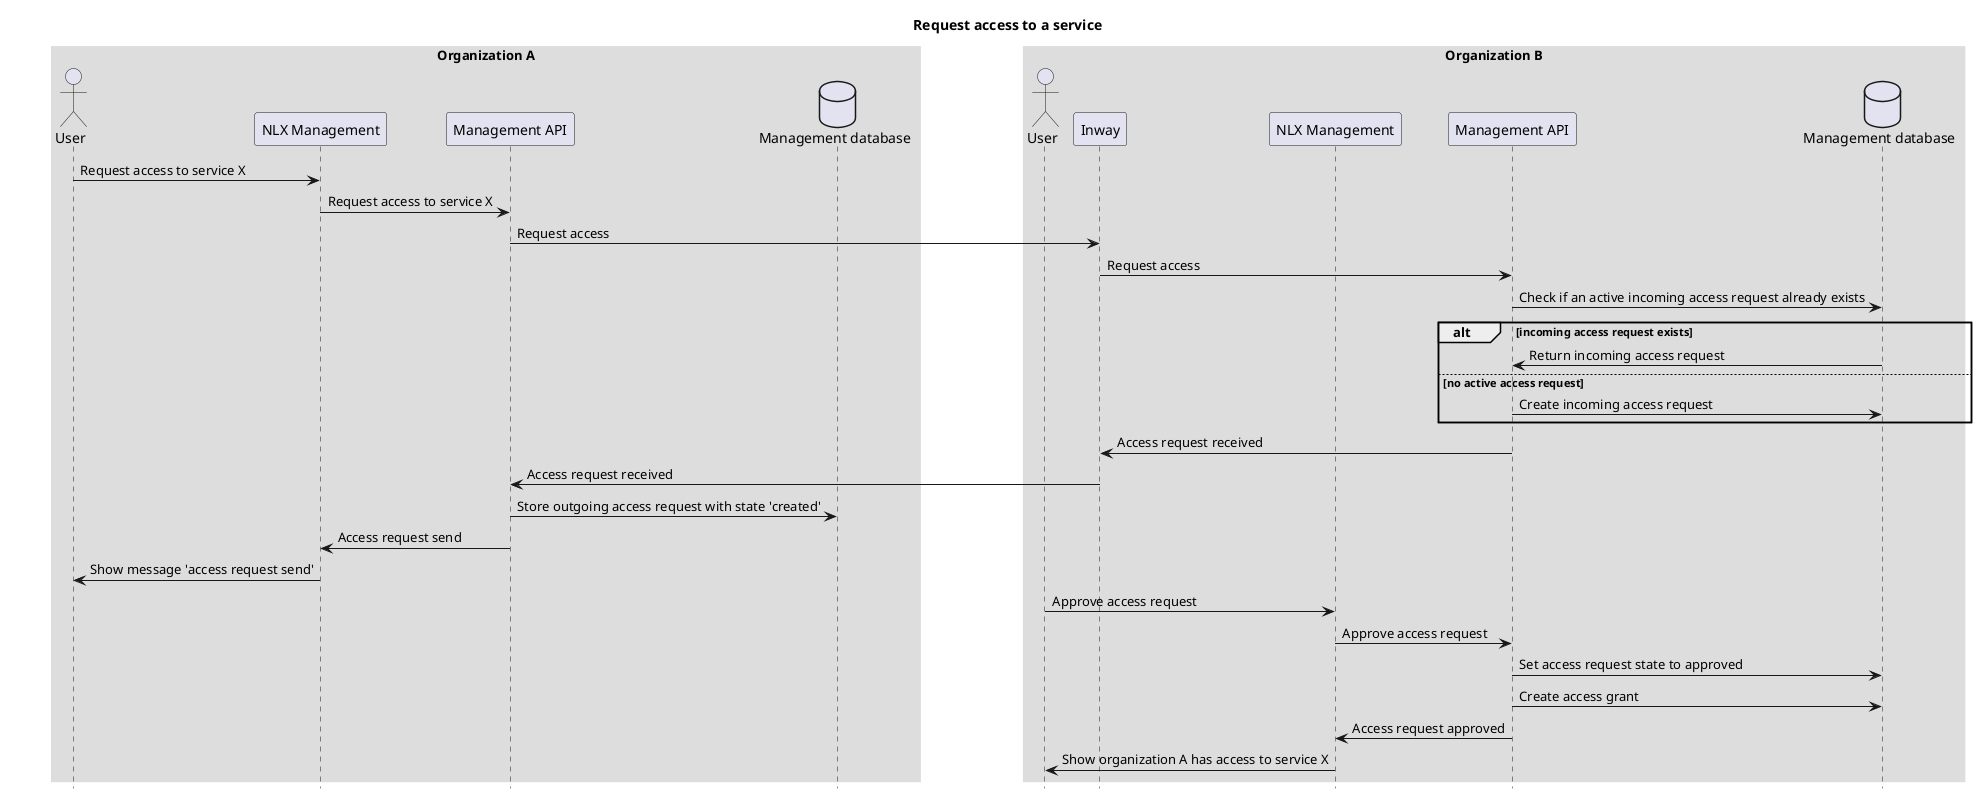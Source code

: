 @startuml
title: Request access to a service

skinparam sequenceBoxBorderColor #transparent
skinparam boxPadding 50
hide footbox

box "Organization A"
actor "User" as userOrgA
participant "NLX Management" as managementUIOrgA
participant "Management API" as managementAPIOrgA
database "Management database" as managementDatabaseOrgA
end box

box "Organization B"
actor "User" as userOrgB
participant "Inway" as inwayOrgB
participant "NLX Management" as managementUIOrgB
participant "Management API" as managementAPIOrgB
database "Management database" as managementDatabaseOrgB
end box

userOrgA -> managementUIOrgA: Request access to service X
managementUIOrgA -> managementAPIOrgA: Request access to service X
managementAPIOrgA -> inwayOrgB: Request access
        inwayOrgB -> managementAPIOrgB: Request access
        managementAPIOrgB -> managementDatabaseOrgB: Check if an active incoming access request already exists
        alt incoming access request exists
        managementDatabaseOrgB -> managementAPIOrgB: Return incoming access request
        else no active access request
        managementAPIOrgB -> managementDatabaseOrgB: Create incoming access request
        end
        managementAPIOrgB -> inwayOrgB: Access request received
        inwayOrgB -> managementAPIOrgA: Access request received
managementAPIOrgA -> managementDatabaseOrgA: Store outgoing access request with state 'created'
managementAPIOrgA -> managementUIOrgA: Access request send
managementUIOrgA -> userOrgA: Show message 'access request send'

userOrgB -> managementUIOrgB: Approve access request
managementUIOrgB -> managementAPIOrgB: Approve access request
managementAPIOrgB -> managementDatabaseOrgB: Set access request state to approved
managementAPIOrgB -> managementDatabaseOrgB: Create access grant
managementAPIOrgB -> managementUIOrgB: Access request approved
managementUIOrgB -> userOrgB: Show organization A has access to service X
@enduml

